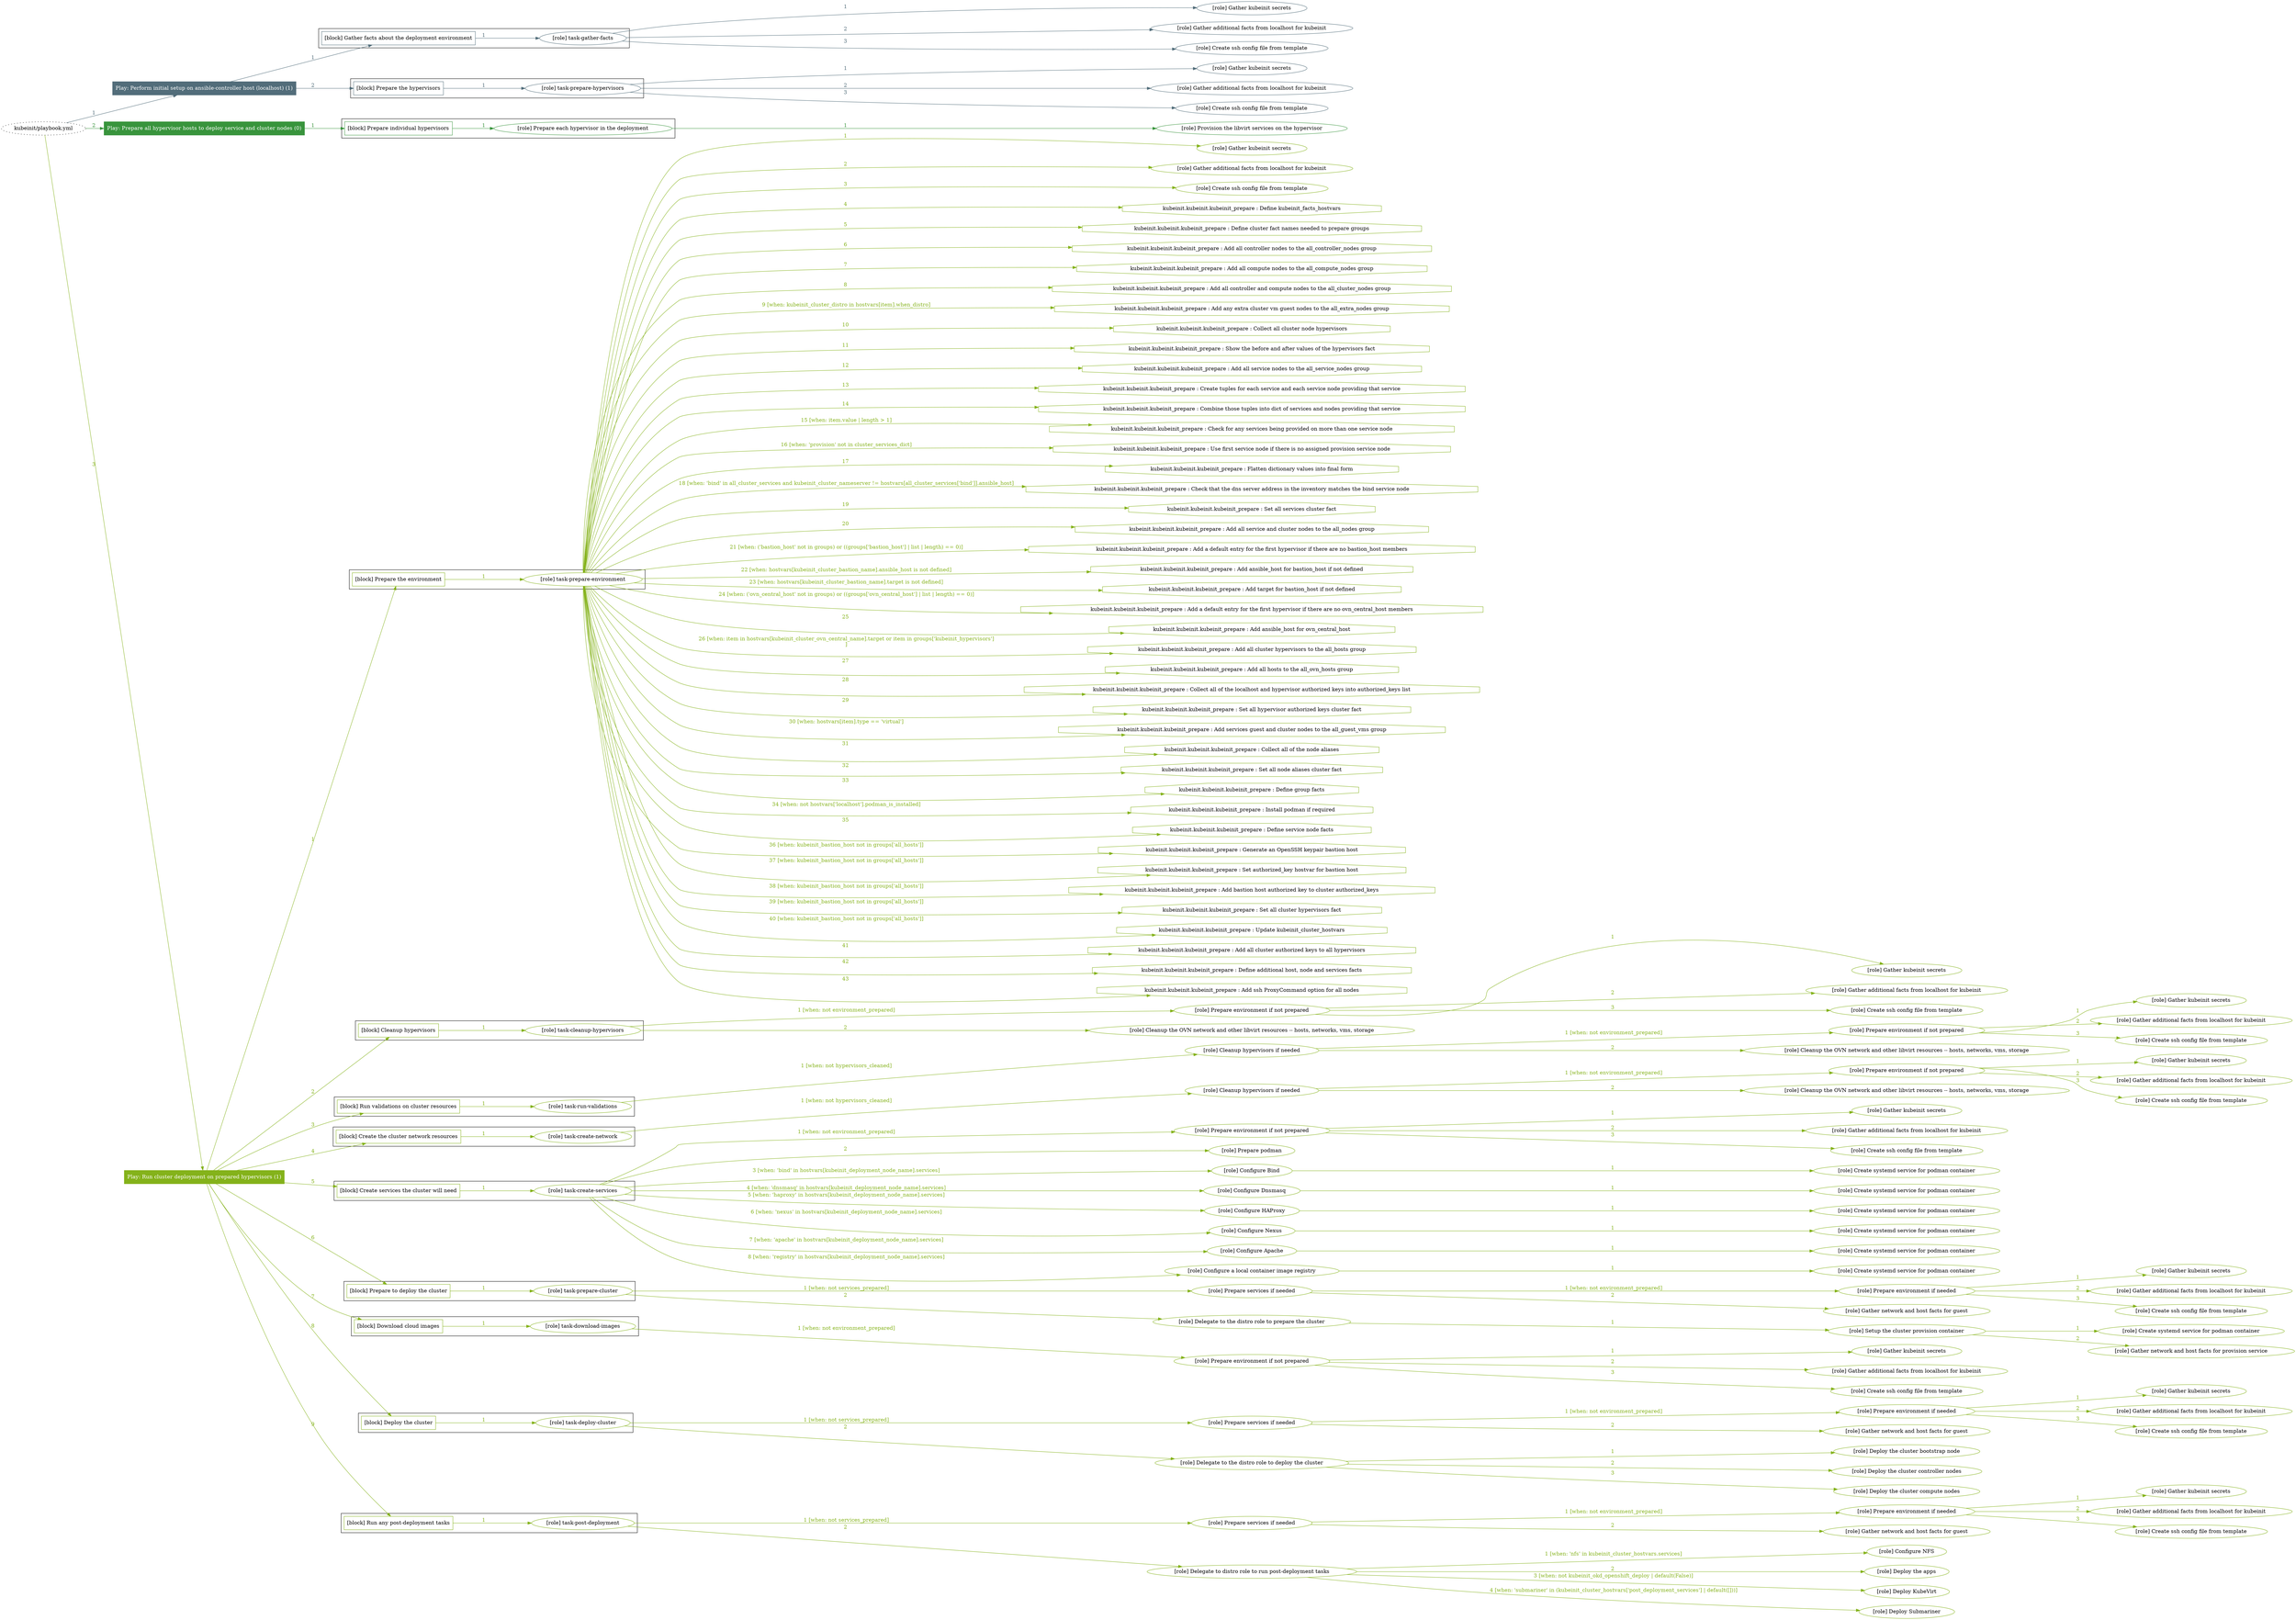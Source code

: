 digraph {
	graph [concentrate=true ordering=in rankdir=LR ratio=fill]
	edge [esep=5 sep=10]
	"kubeinit/playbook.yml" [URL="/home/runner/work/kubeinit/kubeinit/kubeinit/playbook.yml" id=playbook_845ef687 style=dotted]
	play_501a5fa4 [label="Play: Perform initial setup on ansible-controller host (localhost) (1)" URL="/home/runner/work/kubeinit/kubeinit/kubeinit/playbook.yml" color="#526d7a" fontcolor="#ffffff" id=play_501a5fa4 shape=box style=filled tooltip=localhost]
	"kubeinit/playbook.yml" -> play_501a5fa4 [label="1 " color="#526d7a" fontcolor="#526d7a" id=edge_dce5eeb0 labeltooltip="1 " tooltip="1 "]
	subgraph "Gather kubeinit secrets" {
		role_087cef20 [label="[role] Gather kubeinit secrets" URL="/home/runner/.ansible/collections/ansible_collections/kubeinit/kubeinit/roles/kubeinit_prepare/tasks/gather_kubeinit_facts.yml" color="#526d7a" id=role_087cef20 tooltip="Gather kubeinit secrets"]
	}
	subgraph "Gather additional facts from localhost for kubeinit" {
		role_e8dec1c6 [label="[role] Gather additional facts from localhost for kubeinit" URL="/home/runner/.ansible/collections/ansible_collections/kubeinit/kubeinit/roles/kubeinit_prepare/tasks/gather_kubeinit_facts.yml" color="#526d7a" id=role_e8dec1c6 tooltip="Gather additional facts from localhost for kubeinit"]
	}
	subgraph "Create ssh config file from template" {
		role_8325665d [label="[role] Create ssh config file from template" URL="/home/runner/.ansible/collections/ansible_collections/kubeinit/kubeinit/roles/kubeinit_prepare/tasks/gather_kubeinit_facts.yml" color="#526d7a" id=role_8325665d tooltip="Create ssh config file from template"]
	}
	subgraph "task-gather-facts" {
		role_c219a9af [label="[role] task-gather-facts" URL="/home/runner/work/kubeinit/kubeinit/kubeinit/playbook.yml" color="#526d7a" id=role_c219a9af tooltip="task-gather-facts"]
		role_c219a9af -> role_087cef20 [label="1 " color="#526d7a" fontcolor="#526d7a" id=edge_609de3b8 labeltooltip="1 " tooltip="1 "]
		role_c219a9af -> role_e8dec1c6 [label="2 " color="#526d7a" fontcolor="#526d7a" id=edge_34028d8b labeltooltip="2 " tooltip="2 "]
		role_c219a9af -> role_8325665d [label="3 " color="#526d7a" fontcolor="#526d7a" id=edge_9e4b72bd labeltooltip="3 " tooltip="3 "]
	}
	subgraph "Gather kubeinit secrets" {
		role_b76a0a6b [label="[role] Gather kubeinit secrets" URL="/home/runner/.ansible/collections/ansible_collections/kubeinit/kubeinit/roles/kubeinit_prepare/tasks/gather_kubeinit_facts.yml" color="#526d7a" id=role_b76a0a6b tooltip="Gather kubeinit secrets"]
	}
	subgraph "Gather additional facts from localhost for kubeinit" {
		role_5f50f597 [label="[role] Gather additional facts from localhost for kubeinit" URL="/home/runner/.ansible/collections/ansible_collections/kubeinit/kubeinit/roles/kubeinit_prepare/tasks/gather_kubeinit_facts.yml" color="#526d7a" id=role_5f50f597 tooltip="Gather additional facts from localhost for kubeinit"]
	}
	subgraph "Create ssh config file from template" {
		role_c785e4ec [label="[role] Create ssh config file from template" URL="/home/runner/.ansible/collections/ansible_collections/kubeinit/kubeinit/roles/kubeinit_prepare/tasks/gather_kubeinit_facts.yml" color="#526d7a" id=role_c785e4ec tooltip="Create ssh config file from template"]
	}
	subgraph "task-prepare-hypervisors" {
		role_ec4ab04d [label="[role] task-prepare-hypervisors" URL="/home/runner/work/kubeinit/kubeinit/kubeinit/playbook.yml" color="#526d7a" id=role_ec4ab04d tooltip="task-prepare-hypervisors"]
		role_ec4ab04d -> role_b76a0a6b [label="1 " color="#526d7a" fontcolor="#526d7a" id=edge_dd56dae8 labeltooltip="1 " tooltip="1 "]
		role_ec4ab04d -> role_5f50f597 [label="2 " color="#526d7a" fontcolor="#526d7a" id=edge_b53ca215 labeltooltip="2 " tooltip="2 "]
		role_ec4ab04d -> role_c785e4ec [label="3 " color="#526d7a" fontcolor="#526d7a" id=edge_913615b3 labeltooltip="3 " tooltip="3 "]
	}
	subgraph "Play: Perform initial setup on ansible-controller host (localhost) (1)" {
		play_501a5fa4 -> block_39f7f626 [label=1 color="#526d7a" fontcolor="#526d7a" id=edge_03688876 labeltooltip=1 tooltip=1]
		subgraph cluster_block_39f7f626 {
			block_39f7f626 [label="[block] Gather facts about the deployment environment" URL="/home/runner/work/kubeinit/kubeinit/kubeinit/playbook.yml" color="#526d7a" id=block_39f7f626 labeltooltip="Gather facts about the deployment environment" shape=box tooltip="Gather facts about the deployment environment"]
			block_39f7f626 -> role_c219a9af [label="1 " color="#526d7a" fontcolor="#526d7a" id=edge_b0a42e7b labeltooltip="1 " tooltip="1 "]
		}
		play_501a5fa4 -> block_43936653 [label=2 color="#526d7a" fontcolor="#526d7a" id=edge_bcb17f80 labeltooltip=2 tooltip=2]
		subgraph cluster_block_43936653 {
			block_43936653 [label="[block] Prepare the hypervisors" URL="/home/runner/work/kubeinit/kubeinit/kubeinit/playbook.yml" color="#526d7a" id=block_43936653 labeltooltip="Prepare the hypervisors" shape=box tooltip="Prepare the hypervisors"]
			block_43936653 -> role_ec4ab04d [label="1 " color="#526d7a" fontcolor="#526d7a" id=edge_88b2f142 labeltooltip="1 " tooltip="1 "]
		}
	}
	play_2c456b41 [label="Play: Prepare all hypervisor hosts to deploy service and cluster nodes (0)" URL="/home/runner/work/kubeinit/kubeinit/kubeinit/playbook.yml" color="#38943c" fontcolor="#ffffff" id=play_2c456b41 shape=box style=filled tooltip="Play: Prepare all hypervisor hosts to deploy service and cluster nodes (0)"]
	"kubeinit/playbook.yml" -> play_2c456b41 [label="2 " color="#38943c" fontcolor="#38943c" id=edge_99ed6b71 labeltooltip="2 " tooltip="2 "]
	subgraph "Provision the libvirt services on the hypervisor" {
		role_b21fa769 [label="[role] Provision the libvirt services on the hypervisor" URL="/home/runner/.ansible/collections/ansible_collections/kubeinit/kubeinit/roles/kubeinit_prepare/tasks/prepare_hypervisor.yml" color="#38943c" id=role_b21fa769 tooltip="Provision the libvirt services on the hypervisor"]
	}
	subgraph "Prepare each hypervisor in the deployment" {
		role_95962121 [label="[role] Prepare each hypervisor in the deployment" URL="/home/runner/work/kubeinit/kubeinit/kubeinit/playbook.yml" color="#38943c" id=role_95962121 tooltip="Prepare each hypervisor in the deployment"]
		role_95962121 -> role_b21fa769 [label="1 " color="#38943c" fontcolor="#38943c" id=edge_8a80a597 labeltooltip="1 " tooltip="1 "]
	}
	subgraph "Play: Prepare all hypervisor hosts to deploy service and cluster nodes (0)" {
		play_2c456b41 -> block_cdf60a63 [label=1 color="#38943c" fontcolor="#38943c" id=edge_9fbd2af7 labeltooltip=1 tooltip=1]
		subgraph cluster_block_cdf60a63 {
			block_cdf60a63 [label="[block] Prepare individual hypervisors" URL="/home/runner/work/kubeinit/kubeinit/kubeinit/playbook.yml" color="#38943c" id=block_cdf60a63 labeltooltip="Prepare individual hypervisors" shape=box tooltip="Prepare individual hypervisors"]
			block_cdf60a63 -> role_95962121 [label="1 " color="#38943c" fontcolor="#38943c" id=edge_5e6419ca labeltooltip="1 " tooltip="1 "]
		}
	}
	play_a96aed3b [label="Play: Run cluster deployment on prepared hypervisors (1)" URL="/home/runner/work/kubeinit/kubeinit/kubeinit/playbook.yml" color="#84b21a" fontcolor="#ffffff" id=play_a96aed3b shape=box style=filled tooltip=localhost]
	"kubeinit/playbook.yml" -> play_a96aed3b [label="3 " color="#84b21a" fontcolor="#84b21a" id=edge_69eaa1c6 labeltooltip="3 " tooltip="3 "]
	subgraph "Gather kubeinit secrets" {
		role_98799c9c [label="[role] Gather kubeinit secrets" URL="/home/runner/.ansible/collections/ansible_collections/kubeinit/kubeinit/roles/kubeinit_prepare/tasks/gather_kubeinit_facts.yml" color="#84b21a" id=role_98799c9c tooltip="Gather kubeinit secrets"]
	}
	subgraph "Gather additional facts from localhost for kubeinit" {
		role_9843763d [label="[role] Gather additional facts from localhost for kubeinit" URL="/home/runner/.ansible/collections/ansible_collections/kubeinit/kubeinit/roles/kubeinit_prepare/tasks/gather_kubeinit_facts.yml" color="#84b21a" id=role_9843763d tooltip="Gather additional facts from localhost for kubeinit"]
	}
	subgraph "Create ssh config file from template" {
		role_b120c2f9 [label="[role] Create ssh config file from template" URL="/home/runner/.ansible/collections/ansible_collections/kubeinit/kubeinit/roles/kubeinit_prepare/tasks/gather_kubeinit_facts.yml" color="#84b21a" id=role_b120c2f9 tooltip="Create ssh config file from template"]
	}
	subgraph "task-prepare-environment" {
		role_e63a92ee [label="[role] task-prepare-environment" URL="/home/runner/work/kubeinit/kubeinit/kubeinit/playbook.yml" color="#84b21a" id=role_e63a92ee tooltip="task-prepare-environment"]
		role_e63a92ee -> role_98799c9c [label="1 " color="#84b21a" fontcolor="#84b21a" id=edge_20df0fd0 labeltooltip="1 " tooltip="1 "]
		role_e63a92ee -> role_9843763d [label="2 " color="#84b21a" fontcolor="#84b21a" id=edge_a446e6ec labeltooltip="2 " tooltip="2 "]
		role_e63a92ee -> role_b120c2f9 [label="3 " color="#84b21a" fontcolor="#84b21a" id=edge_05c06f35 labeltooltip="3 " tooltip="3 "]
		task_0d96cc86 [label="kubeinit.kubeinit.kubeinit_prepare : Define kubeinit_facts_hostvars" URL="/home/runner/.ansible/collections/ansible_collections/kubeinit/kubeinit/roles/kubeinit_prepare/tasks/main.yml" color="#84b21a" id=task_0d96cc86 shape=octagon tooltip="kubeinit.kubeinit.kubeinit_prepare : Define kubeinit_facts_hostvars"]
		role_e63a92ee -> task_0d96cc86 [label="4 " color="#84b21a" fontcolor="#84b21a" id=edge_851c541c labeltooltip="4 " tooltip="4 "]
		task_3a047862 [label="kubeinit.kubeinit.kubeinit_prepare : Define cluster fact names needed to prepare groups" URL="/home/runner/.ansible/collections/ansible_collections/kubeinit/kubeinit/roles/kubeinit_prepare/tasks/main.yml" color="#84b21a" id=task_3a047862 shape=octagon tooltip="kubeinit.kubeinit.kubeinit_prepare : Define cluster fact names needed to prepare groups"]
		role_e63a92ee -> task_3a047862 [label="5 " color="#84b21a" fontcolor="#84b21a" id=edge_2f979b62 labeltooltip="5 " tooltip="5 "]
		task_5a03dac3 [label="kubeinit.kubeinit.kubeinit_prepare : Add all controller nodes to the all_controller_nodes group" URL="/home/runner/.ansible/collections/ansible_collections/kubeinit/kubeinit/roles/kubeinit_prepare/tasks/prepare_groups.yml" color="#84b21a" id=task_5a03dac3 shape=octagon tooltip="kubeinit.kubeinit.kubeinit_prepare : Add all controller nodes to the all_controller_nodes group"]
		role_e63a92ee -> task_5a03dac3 [label="6 " color="#84b21a" fontcolor="#84b21a" id=edge_cc80223d labeltooltip="6 " tooltip="6 "]
		task_827ea27a [label="kubeinit.kubeinit.kubeinit_prepare : Add all compute nodes to the all_compute_nodes group" URL="/home/runner/.ansible/collections/ansible_collections/kubeinit/kubeinit/roles/kubeinit_prepare/tasks/prepare_groups.yml" color="#84b21a" id=task_827ea27a shape=octagon tooltip="kubeinit.kubeinit.kubeinit_prepare : Add all compute nodes to the all_compute_nodes group"]
		role_e63a92ee -> task_827ea27a [label="7 " color="#84b21a" fontcolor="#84b21a" id=edge_02792dcb labeltooltip="7 " tooltip="7 "]
		task_baad2f8d [label="kubeinit.kubeinit.kubeinit_prepare : Add all controller and compute nodes to the all_cluster_nodes group" URL="/home/runner/.ansible/collections/ansible_collections/kubeinit/kubeinit/roles/kubeinit_prepare/tasks/prepare_groups.yml" color="#84b21a" id=task_baad2f8d shape=octagon tooltip="kubeinit.kubeinit.kubeinit_prepare : Add all controller and compute nodes to the all_cluster_nodes group"]
		role_e63a92ee -> task_baad2f8d [label="8 " color="#84b21a" fontcolor="#84b21a" id=edge_86026e8e labeltooltip="8 " tooltip="8 "]
		task_b877e525 [label="kubeinit.kubeinit.kubeinit_prepare : Add any extra cluster vm guest nodes to the all_extra_nodes group" URL="/home/runner/.ansible/collections/ansible_collections/kubeinit/kubeinit/roles/kubeinit_prepare/tasks/prepare_groups.yml" color="#84b21a" id=task_b877e525 shape=octagon tooltip="kubeinit.kubeinit.kubeinit_prepare : Add any extra cluster vm guest nodes to the all_extra_nodes group"]
		role_e63a92ee -> task_b877e525 [label="9 [when: kubeinit_cluster_distro in hostvars[item].when_distro]" color="#84b21a" fontcolor="#84b21a" id=edge_26236ce4 labeltooltip="9 [when: kubeinit_cluster_distro in hostvars[item].when_distro]" tooltip="9 [when: kubeinit_cluster_distro in hostvars[item].when_distro]"]
		task_9e89b6de [label="kubeinit.kubeinit.kubeinit_prepare : Collect all cluster node hypervisors" URL="/home/runner/.ansible/collections/ansible_collections/kubeinit/kubeinit/roles/kubeinit_prepare/tasks/prepare_groups.yml" color="#84b21a" id=task_9e89b6de shape=octagon tooltip="kubeinit.kubeinit.kubeinit_prepare : Collect all cluster node hypervisors"]
		role_e63a92ee -> task_9e89b6de [label="10 " color="#84b21a" fontcolor="#84b21a" id=edge_70f1ff77 labeltooltip="10 " tooltip="10 "]
		task_2c787526 [label="kubeinit.kubeinit.kubeinit_prepare : Show the before and after values of the hypervisors fact" URL="/home/runner/.ansible/collections/ansible_collections/kubeinit/kubeinit/roles/kubeinit_prepare/tasks/prepare_groups.yml" color="#84b21a" id=task_2c787526 shape=octagon tooltip="kubeinit.kubeinit.kubeinit_prepare : Show the before and after values of the hypervisors fact"]
		role_e63a92ee -> task_2c787526 [label="11 " color="#84b21a" fontcolor="#84b21a" id=edge_c34fd53d labeltooltip="11 " tooltip="11 "]
		task_f3a40f55 [label="kubeinit.kubeinit.kubeinit_prepare : Add all service nodes to the all_service_nodes group" URL="/home/runner/.ansible/collections/ansible_collections/kubeinit/kubeinit/roles/kubeinit_prepare/tasks/prepare_groups.yml" color="#84b21a" id=task_f3a40f55 shape=octagon tooltip="kubeinit.kubeinit.kubeinit_prepare : Add all service nodes to the all_service_nodes group"]
		role_e63a92ee -> task_f3a40f55 [label="12 " color="#84b21a" fontcolor="#84b21a" id=edge_2ab1f71e labeltooltip="12 " tooltip="12 "]
		task_0c0c8217 [label="kubeinit.kubeinit.kubeinit_prepare : Create tuples for each service and each service node providing that service" URL="/home/runner/.ansible/collections/ansible_collections/kubeinit/kubeinit/roles/kubeinit_prepare/tasks/prepare_groups.yml" color="#84b21a" id=task_0c0c8217 shape=octagon tooltip="kubeinit.kubeinit.kubeinit_prepare : Create tuples for each service and each service node providing that service"]
		role_e63a92ee -> task_0c0c8217 [label="13 " color="#84b21a" fontcolor="#84b21a" id=edge_89d366e7 labeltooltip="13 " tooltip="13 "]
		task_a40d167c [label="kubeinit.kubeinit.kubeinit_prepare : Combine those tuples into dict of services and nodes providing that service" URL="/home/runner/.ansible/collections/ansible_collections/kubeinit/kubeinit/roles/kubeinit_prepare/tasks/prepare_groups.yml" color="#84b21a" id=task_a40d167c shape=octagon tooltip="kubeinit.kubeinit.kubeinit_prepare : Combine those tuples into dict of services and nodes providing that service"]
		role_e63a92ee -> task_a40d167c [label="14 " color="#84b21a" fontcolor="#84b21a" id=edge_d1522d40 labeltooltip="14 " tooltip="14 "]
		task_084cf3cd [label="kubeinit.kubeinit.kubeinit_prepare : Check for any services being provided on more than one service node" URL="/home/runner/.ansible/collections/ansible_collections/kubeinit/kubeinit/roles/kubeinit_prepare/tasks/prepare_groups.yml" color="#84b21a" id=task_084cf3cd shape=octagon tooltip="kubeinit.kubeinit.kubeinit_prepare : Check for any services being provided on more than one service node"]
		role_e63a92ee -> task_084cf3cd [label="15 [when: item.value | length > 1]" color="#84b21a" fontcolor="#84b21a" id=edge_0bca4a6f labeltooltip="15 [when: item.value | length > 1]" tooltip="15 [when: item.value | length > 1]"]
		task_49583940 [label="kubeinit.kubeinit.kubeinit_prepare : Use first service node if there is no assigned provision service node" URL="/home/runner/.ansible/collections/ansible_collections/kubeinit/kubeinit/roles/kubeinit_prepare/tasks/prepare_groups.yml" color="#84b21a" id=task_49583940 shape=octagon tooltip="kubeinit.kubeinit.kubeinit_prepare : Use first service node if there is no assigned provision service node"]
		role_e63a92ee -> task_49583940 [label="16 [when: 'provision' not in cluster_services_dict]" color="#84b21a" fontcolor="#84b21a" id=edge_213705bd labeltooltip="16 [when: 'provision' not in cluster_services_dict]" tooltip="16 [when: 'provision' not in cluster_services_dict]"]
		task_066d2db3 [label="kubeinit.kubeinit.kubeinit_prepare : Flatten dictionary values into final form" URL="/home/runner/.ansible/collections/ansible_collections/kubeinit/kubeinit/roles/kubeinit_prepare/tasks/prepare_groups.yml" color="#84b21a" id=task_066d2db3 shape=octagon tooltip="kubeinit.kubeinit.kubeinit_prepare : Flatten dictionary values into final form"]
		role_e63a92ee -> task_066d2db3 [label="17 " color="#84b21a" fontcolor="#84b21a" id=edge_b0710bd1 labeltooltip="17 " tooltip="17 "]
		task_6a10efab [label="kubeinit.kubeinit.kubeinit_prepare : Check that the dns server address in the inventory matches the bind service node" URL="/home/runner/.ansible/collections/ansible_collections/kubeinit/kubeinit/roles/kubeinit_prepare/tasks/prepare_groups.yml" color="#84b21a" id=task_6a10efab shape=octagon tooltip="kubeinit.kubeinit.kubeinit_prepare : Check that the dns server address in the inventory matches the bind service node"]
		role_e63a92ee -> task_6a10efab [label="18 [when: 'bind' in all_cluster_services and kubeinit_cluster_nameserver != hostvars[all_cluster_services['bind']].ansible_host]" color="#84b21a" fontcolor="#84b21a" id=edge_cb5f0cb8 labeltooltip="18 [when: 'bind' in all_cluster_services and kubeinit_cluster_nameserver != hostvars[all_cluster_services['bind']].ansible_host]" tooltip="18 [when: 'bind' in all_cluster_services and kubeinit_cluster_nameserver != hostvars[all_cluster_services['bind']].ansible_host]"]
		task_0240405d [label="kubeinit.kubeinit.kubeinit_prepare : Set all services cluster fact" URL="/home/runner/.ansible/collections/ansible_collections/kubeinit/kubeinit/roles/kubeinit_prepare/tasks/prepare_groups.yml" color="#84b21a" id=task_0240405d shape=octagon tooltip="kubeinit.kubeinit.kubeinit_prepare : Set all services cluster fact"]
		role_e63a92ee -> task_0240405d [label="19 " color="#84b21a" fontcolor="#84b21a" id=edge_df2938ff labeltooltip="19 " tooltip="19 "]
		task_674d6257 [label="kubeinit.kubeinit.kubeinit_prepare : Add all service and cluster nodes to the all_nodes group" URL="/home/runner/.ansible/collections/ansible_collections/kubeinit/kubeinit/roles/kubeinit_prepare/tasks/prepare_groups.yml" color="#84b21a" id=task_674d6257 shape=octagon tooltip="kubeinit.kubeinit.kubeinit_prepare : Add all service and cluster nodes to the all_nodes group"]
		role_e63a92ee -> task_674d6257 [label="20 " color="#84b21a" fontcolor="#84b21a" id=edge_49e02fe1 labeltooltip="20 " tooltip="20 "]
		task_68d7cc7f [label="kubeinit.kubeinit.kubeinit_prepare : Add a default entry for the first hypervisor if there are no bastion_host members" URL="/home/runner/.ansible/collections/ansible_collections/kubeinit/kubeinit/roles/kubeinit_prepare/tasks/prepare_groups.yml" color="#84b21a" id=task_68d7cc7f shape=octagon tooltip="kubeinit.kubeinit.kubeinit_prepare : Add a default entry for the first hypervisor if there are no bastion_host members"]
		role_e63a92ee -> task_68d7cc7f [label="21 [when: ('bastion_host' not in groups) or ((groups['bastion_host'] | list | length) == 0)]" color="#84b21a" fontcolor="#84b21a" id=edge_b06abe3d labeltooltip="21 [when: ('bastion_host' not in groups) or ((groups['bastion_host'] | list | length) == 0)]" tooltip="21 [when: ('bastion_host' not in groups) or ((groups['bastion_host'] | list | length) == 0)]"]
		task_616909d2 [label="kubeinit.kubeinit.kubeinit_prepare : Add ansible_host for bastion_host if not defined" URL="/home/runner/.ansible/collections/ansible_collections/kubeinit/kubeinit/roles/kubeinit_prepare/tasks/prepare_groups.yml" color="#84b21a" id=task_616909d2 shape=octagon tooltip="kubeinit.kubeinit.kubeinit_prepare : Add ansible_host for bastion_host if not defined"]
		role_e63a92ee -> task_616909d2 [label="22 [when: hostvars[kubeinit_cluster_bastion_name].ansible_host is not defined]" color="#84b21a" fontcolor="#84b21a" id=edge_7c3b1076 labeltooltip="22 [when: hostvars[kubeinit_cluster_bastion_name].ansible_host is not defined]" tooltip="22 [when: hostvars[kubeinit_cluster_bastion_name].ansible_host is not defined]"]
		task_adb9d985 [label="kubeinit.kubeinit.kubeinit_prepare : Add target for bastion_host if not defined" URL="/home/runner/.ansible/collections/ansible_collections/kubeinit/kubeinit/roles/kubeinit_prepare/tasks/prepare_groups.yml" color="#84b21a" id=task_adb9d985 shape=octagon tooltip="kubeinit.kubeinit.kubeinit_prepare : Add target for bastion_host if not defined"]
		role_e63a92ee -> task_adb9d985 [label="23 [when: hostvars[kubeinit_cluster_bastion_name].target is not defined]" color="#84b21a" fontcolor="#84b21a" id=edge_33887c5e labeltooltip="23 [when: hostvars[kubeinit_cluster_bastion_name].target is not defined]" tooltip="23 [when: hostvars[kubeinit_cluster_bastion_name].target is not defined]"]
		task_7a540bb3 [label="kubeinit.kubeinit.kubeinit_prepare : Add a default entry for the first hypervisor if there are no ovn_central_host members" URL="/home/runner/.ansible/collections/ansible_collections/kubeinit/kubeinit/roles/kubeinit_prepare/tasks/prepare_groups.yml" color="#84b21a" id=task_7a540bb3 shape=octagon tooltip="kubeinit.kubeinit.kubeinit_prepare : Add a default entry for the first hypervisor if there are no ovn_central_host members"]
		role_e63a92ee -> task_7a540bb3 [label="24 [when: ('ovn_central_host' not in groups) or ((groups['ovn_central_host'] | list | length) == 0)]" color="#84b21a" fontcolor="#84b21a" id=edge_6595c76c labeltooltip="24 [when: ('ovn_central_host' not in groups) or ((groups['ovn_central_host'] | list | length) == 0)]" tooltip="24 [when: ('ovn_central_host' not in groups) or ((groups['ovn_central_host'] | list | length) == 0)]"]
		task_83eedbe6 [label="kubeinit.kubeinit.kubeinit_prepare : Add ansible_host for ovn_central_host" URL="/home/runner/.ansible/collections/ansible_collections/kubeinit/kubeinit/roles/kubeinit_prepare/tasks/prepare_groups.yml" color="#84b21a" id=task_83eedbe6 shape=octagon tooltip="kubeinit.kubeinit.kubeinit_prepare : Add ansible_host for ovn_central_host"]
		role_e63a92ee -> task_83eedbe6 [label="25 " color="#84b21a" fontcolor="#84b21a" id=edge_5de66d30 labeltooltip="25 " tooltip="25 "]
		task_0ab48e25 [label="kubeinit.kubeinit.kubeinit_prepare : Add all cluster hypervisors to the all_hosts group" URL="/home/runner/.ansible/collections/ansible_collections/kubeinit/kubeinit/roles/kubeinit_prepare/tasks/prepare_groups.yml" color="#84b21a" id=task_0ab48e25 shape=octagon tooltip="kubeinit.kubeinit.kubeinit_prepare : Add all cluster hypervisors to the all_hosts group"]
		role_e63a92ee -> task_0ab48e25 [label="26 [when: item in hostvars[kubeinit_cluster_ovn_central_name].target or item in groups['kubeinit_hypervisors']
]" color="#84b21a" fontcolor="#84b21a" id=edge_61a3e79f labeltooltip="26 [when: item in hostvars[kubeinit_cluster_ovn_central_name].target or item in groups['kubeinit_hypervisors']
]" tooltip="26 [when: item in hostvars[kubeinit_cluster_ovn_central_name].target or item in groups['kubeinit_hypervisors']
]"]
		task_1d9731c4 [label="kubeinit.kubeinit.kubeinit_prepare : Add all hosts to the all_ovn_hosts group" URL="/home/runner/.ansible/collections/ansible_collections/kubeinit/kubeinit/roles/kubeinit_prepare/tasks/prepare_groups.yml" color="#84b21a" id=task_1d9731c4 shape=octagon tooltip="kubeinit.kubeinit.kubeinit_prepare : Add all hosts to the all_ovn_hosts group"]
		role_e63a92ee -> task_1d9731c4 [label="27 " color="#84b21a" fontcolor="#84b21a" id=edge_3d48dc6a labeltooltip="27 " tooltip="27 "]
		task_cfb346d5 [label="kubeinit.kubeinit.kubeinit_prepare : Collect all of the localhost and hypervisor authorized keys into authorized_keys list" URL="/home/runner/.ansible/collections/ansible_collections/kubeinit/kubeinit/roles/kubeinit_prepare/tasks/prepare_groups.yml" color="#84b21a" id=task_cfb346d5 shape=octagon tooltip="kubeinit.kubeinit.kubeinit_prepare : Collect all of the localhost and hypervisor authorized keys into authorized_keys list"]
		role_e63a92ee -> task_cfb346d5 [label="28 " color="#84b21a" fontcolor="#84b21a" id=edge_fd730581 labeltooltip="28 " tooltip="28 "]
		task_29c1384e [label="kubeinit.kubeinit.kubeinit_prepare : Set all hypervisor authorized keys cluster fact" URL="/home/runner/.ansible/collections/ansible_collections/kubeinit/kubeinit/roles/kubeinit_prepare/tasks/prepare_groups.yml" color="#84b21a" id=task_29c1384e shape=octagon tooltip="kubeinit.kubeinit.kubeinit_prepare : Set all hypervisor authorized keys cluster fact"]
		role_e63a92ee -> task_29c1384e [label="29 " color="#84b21a" fontcolor="#84b21a" id=edge_53e0b8a4 labeltooltip="29 " tooltip="29 "]
		task_cb249b17 [label="kubeinit.kubeinit.kubeinit_prepare : Add services guest and cluster nodes to the all_guest_vms group" URL="/home/runner/.ansible/collections/ansible_collections/kubeinit/kubeinit/roles/kubeinit_prepare/tasks/prepare_groups.yml" color="#84b21a" id=task_cb249b17 shape=octagon tooltip="kubeinit.kubeinit.kubeinit_prepare : Add services guest and cluster nodes to the all_guest_vms group"]
		role_e63a92ee -> task_cb249b17 [label="30 [when: hostvars[item].type == 'virtual']" color="#84b21a" fontcolor="#84b21a" id=edge_028e1d85 labeltooltip="30 [when: hostvars[item].type == 'virtual']" tooltip="30 [when: hostvars[item].type == 'virtual']"]
		task_29a0828d [label="kubeinit.kubeinit.kubeinit_prepare : Collect all of the node aliases" URL="/home/runner/.ansible/collections/ansible_collections/kubeinit/kubeinit/roles/kubeinit_prepare/tasks/prepare_groups.yml" color="#84b21a" id=task_29a0828d shape=octagon tooltip="kubeinit.kubeinit.kubeinit_prepare : Collect all of the node aliases"]
		role_e63a92ee -> task_29a0828d [label="31 " color="#84b21a" fontcolor="#84b21a" id=edge_3ee1039a labeltooltip="31 " tooltip="31 "]
		task_8056aef4 [label="kubeinit.kubeinit.kubeinit_prepare : Set all node aliases cluster fact" URL="/home/runner/.ansible/collections/ansible_collections/kubeinit/kubeinit/roles/kubeinit_prepare/tasks/prepare_groups.yml" color="#84b21a" id=task_8056aef4 shape=octagon tooltip="kubeinit.kubeinit.kubeinit_prepare : Set all node aliases cluster fact"]
		role_e63a92ee -> task_8056aef4 [label="32 " color="#84b21a" fontcolor="#84b21a" id=edge_81dffee9 labeltooltip="32 " tooltip="32 "]
		task_7f540f19 [label="kubeinit.kubeinit.kubeinit_prepare : Define group facts" URL="/home/runner/.ansible/collections/ansible_collections/kubeinit/kubeinit/roles/kubeinit_prepare/tasks/main.yml" color="#84b21a" id=task_7f540f19 shape=octagon tooltip="kubeinit.kubeinit.kubeinit_prepare : Define group facts"]
		role_e63a92ee -> task_7f540f19 [label="33 " color="#84b21a" fontcolor="#84b21a" id=edge_039ac55d labeltooltip="33 " tooltip="33 "]
		task_63501e85 [label="kubeinit.kubeinit.kubeinit_prepare : Install podman if required" URL="/home/runner/.ansible/collections/ansible_collections/kubeinit/kubeinit/roles/kubeinit_prepare/tasks/main.yml" color="#84b21a" id=task_63501e85 shape=octagon tooltip="kubeinit.kubeinit.kubeinit_prepare : Install podman if required"]
		role_e63a92ee -> task_63501e85 [label="34 [when: not hostvars['localhost'].podman_is_installed]" color="#84b21a" fontcolor="#84b21a" id=edge_936080f9 labeltooltip="34 [when: not hostvars['localhost'].podman_is_installed]" tooltip="34 [when: not hostvars['localhost'].podman_is_installed]"]
		task_5f08d814 [label="kubeinit.kubeinit.kubeinit_prepare : Define service node facts" URL="/home/runner/.ansible/collections/ansible_collections/kubeinit/kubeinit/roles/kubeinit_prepare/tasks/main.yml" color="#84b21a" id=task_5f08d814 shape=octagon tooltip="kubeinit.kubeinit.kubeinit_prepare : Define service node facts"]
		role_e63a92ee -> task_5f08d814 [label="35 " color="#84b21a" fontcolor="#84b21a" id=edge_3ca2d04e labeltooltip="35 " tooltip="35 "]
		task_bcab1831 [label="kubeinit.kubeinit.kubeinit_prepare : Generate an OpenSSH keypair bastion host" URL="/home/runner/.ansible/collections/ansible_collections/kubeinit/kubeinit/roles/kubeinit_prepare/tasks/main.yml" color="#84b21a" id=task_bcab1831 shape=octagon tooltip="kubeinit.kubeinit.kubeinit_prepare : Generate an OpenSSH keypair bastion host"]
		role_e63a92ee -> task_bcab1831 [label="36 [when: kubeinit_bastion_host not in groups['all_hosts']]" color="#84b21a" fontcolor="#84b21a" id=edge_a8122216 labeltooltip="36 [when: kubeinit_bastion_host not in groups['all_hosts']]" tooltip="36 [when: kubeinit_bastion_host not in groups['all_hosts']]"]
		task_65c33a11 [label="kubeinit.kubeinit.kubeinit_prepare : Set authorized_key hostvar for bastion host" URL="/home/runner/.ansible/collections/ansible_collections/kubeinit/kubeinit/roles/kubeinit_prepare/tasks/main.yml" color="#84b21a" id=task_65c33a11 shape=octagon tooltip="kubeinit.kubeinit.kubeinit_prepare : Set authorized_key hostvar for bastion host"]
		role_e63a92ee -> task_65c33a11 [label="37 [when: kubeinit_bastion_host not in groups['all_hosts']]" color="#84b21a" fontcolor="#84b21a" id=edge_35b0b899 labeltooltip="37 [when: kubeinit_bastion_host not in groups['all_hosts']]" tooltip="37 [when: kubeinit_bastion_host not in groups['all_hosts']]"]
		task_ca1173d8 [label="kubeinit.kubeinit.kubeinit_prepare : Add bastion host authorized key to cluster authorized_keys" URL="/home/runner/.ansible/collections/ansible_collections/kubeinit/kubeinit/roles/kubeinit_prepare/tasks/main.yml" color="#84b21a" id=task_ca1173d8 shape=octagon tooltip="kubeinit.kubeinit.kubeinit_prepare : Add bastion host authorized key to cluster authorized_keys"]
		role_e63a92ee -> task_ca1173d8 [label="38 [when: kubeinit_bastion_host not in groups['all_hosts']]" color="#84b21a" fontcolor="#84b21a" id=edge_91e39d43 labeltooltip="38 [when: kubeinit_bastion_host not in groups['all_hosts']]" tooltip="38 [when: kubeinit_bastion_host not in groups['all_hosts']]"]
		task_34619c97 [label="kubeinit.kubeinit.kubeinit_prepare : Set all cluster hypervisors fact" URL="/home/runner/.ansible/collections/ansible_collections/kubeinit/kubeinit/roles/kubeinit_prepare/tasks/main.yml" color="#84b21a" id=task_34619c97 shape=octagon tooltip="kubeinit.kubeinit.kubeinit_prepare : Set all cluster hypervisors fact"]
		role_e63a92ee -> task_34619c97 [label="39 [when: kubeinit_bastion_host not in groups['all_hosts']]" color="#84b21a" fontcolor="#84b21a" id=edge_426b3d5b labeltooltip="39 [when: kubeinit_bastion_host not in groups['all_hosts']]" tooltip="39 [when: kubeinit_bastion_host not in groups['all_hosts']]"]
		task_a5a5a605 [label="kubeinit.kubeinit.kubeinit_prepare : Update kubeinit_cluster_hostvars" URL="/home/runner/.ansible/collections/ansible_collections/kubeinit/kubeinit/roles/kubeinit_prepare/tasks/main.yml" color="#84b21a" id=task_a5a5a605 shape=octagon tooltip="kubeinit.kubeinit.kubeinit_prepare : Update kubeinit_cluster_hostvars"]
		role_e63a92ee -> task_a5a5a605 [label="40 [when: kubeinit_bastion_host not in groups['all_hosts']]" color="#84b21a" fontcolor="#84b21a" id=edge_35d3b0dd labeltooltip="40 [when: kubeinit_bastion_host not in groups['all_hosts']]" tooltip="40 [when: kubeinit_bastion_host not in groups['all_hosts']]"]
		task_2ffa42e5 [label="kubeinit.kubeinit.kubeinit_prepare : Add all cluster authorized keys to all hypervisors" URL="/home/runner/.ansible/collections/ansible_collections/kubeinit/kubeinit/roles/kubeinit_prepare/tasks/main.yml" color="#84b21a" id=task_2ffa42e5 shape=octagon tooltip="kubeinit.kubeinit.kubeinit_prepare : Add all cluster authorized keys to all hypervisors"]
		role_e63a92ee -> task_2ffa42e5 [label="41 " color="#84b21a" fontcolor="#84b21a" id=edge_010d2b64 labeltooltip="41 " tooltip="41 "]
		task_16264050 [label="kubeinit.kubeinit.kubeinit_prepare : Define additional host, node and services facts" URL="/home/runner/.ansible/collections/ansible_collections/kubeinit/kubeinit/roles/kubeinit_prepare/tasks/main.yml" color="#84b21a" id=task_16264050 shape=octagon tooltip="kubeinit.kubeinit.kubeinit_prepare : Define additional host, node and services facts"]
		role_e63a92ee -> task_16264050 [label="42 " color="#84b21a" fontcolor="#84b21a" id=edge_22ba7476 labeltooltip="42 " tooltip="42 "]
		task_40f9753e [label="kubeinit.kubeinit.kubeinit_prepare : Add ssh ProxyCommand option for all nodes" URL="/home/runner/.ansible/collections/ansible_collections/kubeinit/kubeinit/roles/kubeinit_prepare/tasks/main.yml" color="#84b21a" id=task_40f9753e shape=octagon tooltip="kubeinit.kubeinit.kubeinit_prepare : Add ssh ProxyCommand option for all nodes"]
		role_e63a92ee -> task_40f9753e [label="43 " color="#84b21a" fontcolor="#84b21a" id=edge_114da99a labeltooltip="43 " tooltip="43 "]
	}
	subgraph "Gather kubeinit secrets" {
		role_21edfa3d [label="[role] Gather kubeinit secrets" URL="/home/runner/.ansible/collections/ansible_collections/kubeinit/kubeinit/roles/kubeinit_prepare/tasks/gather_kubeinit_facts.yml" color="#84b21a" id=role_21edfa3d tooltip="Gather kubeinit secrets"]
	}
	subgraph "Gather additional facts from localhost for kubeinit" {
		role_cb5b6be0 [label="[role] Gather additional facts from localhost for kubeinit" URL="/home/runner/.ansible/collections/ansible_collections/kubeinit/kubeinit/roles/kubeinit_prepare/tasks/gather_kubeinit_facts.yml" color="#84b21a" id=role_cb5b6be0 tooltip="Gather additional facts from localhost for kubeinit"]
	}
	subgraph "Create ssh config file from template" {
		role_60de4e76 [label="[role] Create ssh config file from template" URL="/home/runner/.ansible/collections/ansible_collections/kubeinit/kubeinit/roles/kubeinit_prepare/tasks/gather_kubeinit_facts.yml" color="#84b21a" id=role_60de4e76 tooltip="Create ssh config file from template"]
	}
	subgraph "Prepare environment if not prepared" {
		role_df078b40 [label="[role] Prepare environment if not prepared" URL="/home/runner/.ansible/collections/ansible_collections/kubeinit/kubeinit/roles/kubeinit_prepare/tasks/cleanup_hypervisors.yml" color="#84b21a" id=role_df078b40 tooltip="Prepare environment if not prepared"]
		role_df078b40 -> role_21edfa3d [label="1 " color="#84b21a" fontcolor="#84b21a" id=edge_6d59801c labeltooltip="1 " tooltip="1 "]
		role_df078b40 -> role_cb5b6be0 [label="2 " color="#84b21a" fontcolor="#84b21a" id=edge_0430aee6 labeltooltip="2 " tooltip="2 "]
		role_df078b40 -> role_60de4e76 [label="3 " color="#84b21a" fontcolor="#84b21a" id=edge_0ee44aa4 labeltooltip="3 " tooltip="3 "]
	}
	subgraph "Cleanup the OVN network and other libvirt resources -- hosts, networks, vms, storage" {
		role_1928c2aa [label="[role] Cleanup the OVN network and other libvirt resources -- hosts, networks, vms, storage" URL="/home/runner/.ansible/collections/ansible_collections/kubeinit/kubeinit/roles/kubeinit_prepare/tasks/cleanup_hypervisors.yml" color="#84b21a" id=role_1928c2aa tooltip="Cleanup the OVN network and other libvirt resources -- hosts, networks, vms, storage"]
	}
	subgraph "task-cleanup-hypervisors" {
		role_82c0ca56 [label="[role] task-cleanup-hypervisors" URL="/home/runner/work/kubeinit/kubeinit/kubeinit/playbook.yml" color="#84b21a" id=role_82c0ca56 tooltip="task-cleanup-hypervisors"]
		role_82c0ca56 -> role_df078b40 [label="1 [when: not environment_prepared]" color="#84b21a" fontcolor="#84b21a" id=edge_3edfd79e labeltooltip="1 [when: not environment_prepared]" tooltip="1 [when: not environment_prepared]"]
		role_82c0ca56 -> role_1928c2aa [label="2 " color="#84b21a" fontcolor="#84b21a" id=edge_50d8dc17 labeltooltip="2 " tooltip="2 "]
	}
	subgraph "Gather kubeinit secrets" {
		role_75102295 [label="[role] Gather kubeinit secrets" URL="/home/runner/.ansible/collections/ansible_collections/kubeinit/kubeinit/roles/kubeinit_prepare/tasks/gather_kubeinit_facts.yml" color="#84b21a" id=role_75102295 tooltip="Gather kubeinit secrets"]
	}
	subgraph "Gather additional facts from localhost for kubeinit" {
		role_6d067414 [label="[role] Gather additional facts from localhost for kubeinit" URL="/home/runner/.ansible/collections/ansible_collections/kubeinit/kubeinit/roles/kubeinit_prepare/tasks/gather_kubeinit_facts.yml" color="#84b21a" id=role_6d067414 tooltip="Gather additional facts from localhost for kubeinit"]
	}
	subgraph "Create ssh config file from template" {
		role_1ec67748 [label="[role] Create ssh config file from template" URL="/home/runner/.ansible/collections/ansible_collections/kubeinit/kubeinit/roles/kubeinit_prepare/tasks/gather_kubeinit_facts.yml" color="#84b21a" id=role_1ec67748 tooltip="Create ssh config file from template"]
	}
	subgraph "Prepare environment if not prepared" {
		role_06919b38 [label="[role] Prepare environment if not prepared" URL="/home/runner/.ansible/collections/ansible_collections/kubeinit/kubeinit/roles/kubeinit_prepare/tasks/cleanup_hypervisors.yml" color="#84b21a" id=role_06919b38 tooltip="Prepare environment if not prepared"]
		role_06919b38 -> role_75102295 [label="1 " color="#84b21a" fontcolor="#84b21a" id=edge_b6e0a852 labeltooltip="1 " tooltip="1 "]
		role_06919b38 -> role_6d067414 [label="2 " color="#84b21a" fontcolor="#84b21a" id=edge_8dbb6a66 labeltooltip="2 " tooltip="2 "]
		role_06919b38 -> role_1ec67748 [label="3 " color="#84b21a" fontcolor="#84b21a" id=edge_c04456ab labeltooltip="3 " tooltip="3 "]
	}
	subgraph "Cleanup the OVN network and other libvirt resources -- hosts, networks, vms, storage" {
		role_0067a78c [label="[role] Cleanup the OVN network and other libvirt resources -- hosts, networks, vms, storage" URL="/home/runner/.ansible/collections/ansible_collections/kubeinit/kubeinit/roles/kubeinit_prepare/tasks/cleanup_hypervisors.yml" color="#84b21a" id=role_0067a78c tooltip="Cleanup the OVN network and other libvirt resources -- hosts, networks, vms, storage"]
	}
	subgraph "Cleanup hypervisors if needed" {
		role_d9ed1dd1 [label="[role] Cleanup hypervisors if needed" URL="/home/runner/.ansible/collections/ansible_collections/kubeinit/kubeinit/roles/kubeinit_validations/tasks/main.yml" color="#84b21a" id=role_d9ed1dd1 tooltip="Cleanup hypervisors if needed"]
		role_d9ed1dd1 -> role_06919b38 [label="1 [when: not environment_prepared]" color="#84b21a" fontcolor="#84b21a" id=edge_1fd7188b labeltooltip="1 [when: not environment_prepared]" tooltip="1 [when: not environment_prepared]"]
		role_d9ed1dd1 -> role_0067a78c [label="2 " color="#84b21a" fontcolor="#84b21a" id=edge_2fcd563a labeltooltip="2 " tooltip="2 "]
	}
	subgraph "task-run-validations" {
		role_9bd42b3c [label="[role] task-run-validations" URL="/home/runner/work/kubeinit/kubeinit/kubeinit/playbook.yml" color="#84b21a" id=role_9bd42b3c tooltip="task-run-validations"]
		role_9bd42b3c -> role_d9ed1dd1 [label="1 [when: not hypervisors_cleaned]" color="#84b21a" fontcolor="#84b21a" id=edge_a139eba0 labeltooltip="1 [when: not hypervisors_cleaned]" tooltip="1 [when: not hypervisors_cleaned]"]
	}
	subgraph "Gather kubeinit secrets" {
		role_3a4fd782 [label="[role] Gather kubeinit secrets" URL="/home/runner/.ansible/collections/ansible_collections/kubeinit/kubeinit/roles/kubeinit_prepare/tasks/gather_kubeinit_facts.yml" color="#84b21a" id=role_3a4fd782 tooltip="Gather kubeinit secrets"]
	}
	subgraph "Gather additional facts from localhost for kubeinit" {
		role_01911238 [label="[role] Gather additional facts from localhost for kubeinit" URL="/home/runner/.ansible/collections/ansible_collections/kubeinit/kubeinit/roles/kubeinit_prepare/tasks/gather_kubeinit_facts.yml" color="#84b21a" id=role_01911238 tooltip="Gather additional facts from localhost for kubeinit"]
	}
	subgraph "Create ssh config file from template" {
		role_a9f545de [label="[role] Create ssh config file from template" URL="/home/runner/.ansible/collections/ansible_collections/kubeinit/kubeinit/roles/kubeinit_prepare/tasks/gather_kubeinit_facts.yml" color="#84b21a" id=role_a9f545de tooltip="Create ssh config file from template"]
	}
	subgraph "Prepare environment if not prepared" {
		role_c6f37dd8 [label="[role] Prepare environment if not prepared" URL="/home/runner/.ansible/collections/ansible_collections/kubeinit/kubeinit/roles/kubeinit_prepare/tasks/cleanup_hypervisors.yml" color="#84b21a" id=role_c6f37dd8 tooltip="Prepare environment if not prepared"]
		role_c6f37dd8 -> role_3a4fd782 [label="1 " color="#84b21a" fontcolor="#84b21a" id=edge_aa4a2a43 labeltooltip="1 " tooltip="1 "]
		role_c6f37dd8 -> role_01911238 [label="2 " color="#84b21a" fontcolor="#84b21a" id=edge_b590e416 labeltooltip="2 " tooltip="2 "]
		role_c6f37dd8 -> role_a9f545de [label="3 " color="#84b21a" fontcolor="#84b21a" id=edge_741d838e labeltooltip="3 " tooltip="3 "]
	}
	subgraph "Cleanup the OVN network and other libvirt resources -- hosts, networks, vms, storage" {
		role_9fdf9f9d [label="[role] Cleanup the OVN network and other libvirt resources -- hosts, networks, vms, storage" URL="/home/runner/.ansible/collections/ansible_collections/kubeinit/kubeinit/roles/kubeinit_prepare/tasks/cleanup_hypervisors.yml" color="#84b21a" id=role_9fdf9f9d tooltip="Cleanup the OVN network and other libvirt resources -- hosts, networks, vms, storage"]
	}
	subgraph "Cleanup hypervisors if needed" {
		role_49fd4170 [label="[role] Cleanup hypervisors if needed" URL="/home/runner/.ansible/collections/ansible_collections/kubeinit/kubeinit/roles/kubeinit_libvirt/tasks/create_network.yml" color="#84b21a" id=role_49fd4170 tooltip="Cleanup hypervisors if needed"]
		role_49fd4170 -> role_c6f37dd8 [label="1 [when: not environment_prepared]" color="#84b21a" fontcolor="#84b21a" id=edge_4b6bc83b labeltooltip="1 [when: not environment_prepared]" tooltip="1 [when: not environment_prepared]"]
		role_49fd4170 -> role_9fdf9f9d [label="2 " color="#84b21a" fontcolor="#84b21a" id=edge_b4810a7d labeltooltip="2 " tooltip="2 "]
	}
	subgraph "task-create-network" {
		role_e8c7c91f [label="[role] task-create-network" URL="/home/runner/work/kubeinit/kubeinit/kubeinit/playbook.yml" color="#84b21a" id=role_e8c7c91f tooltip="task-create-network"]
		role_e8c7c91f -> role_49fd4170 [label="1 [when: not hypervisors_cleaned]" color="#84b21a" fontcolor="#84b21a" id=edge_93cb2888 labeltooltip="1 [when: not hypervisors_cleaned]" tooltip="1 [when: not hypervisors_cleaned]"]
	}
	subgraph "Gather kubeinit secrets" {
		role_5a3c567f [label="[role] Gather kubeinit secrets" URL="/home/runner/.ansible/collections/ansible_collections/kubeinit/kubeinit/roles/kubeinit_prepare/tasks/gather_kubeinit_facts.yml" color="#84b21a" id=role_5a3c567f tooltip="Gather kubeinit secrets"]
	}
	subgraph "Gather additional facts from localhost for kubeinit" {
		role_23a1d01a [label="[role] Gather additional facts from localhost for kubeinit" URL="/home/runner/.ansible/collections/ansible_collections/kubeinit/kubeinit/roles/kubeinit_prepare/tasks/gather_kubeinit_facts.yml" color="#84b21a" id=role_23a1d01a tooltip="Gather additional facts from localhost for kubeinit"]
	}
	subgraph "Create ssh config file from template" {
		role_20082b0f [label="[role] Create ssh config file from template" URL="/home/runner/.ansible/collections/ansible_collections/kubeinit/kubeinit/roles/kubeinit_prepare/tasks/gather_kubeinit_facts.yml" color="#84b21a" id=role_20082b0f tooltip="Create ssh config file from template"]
	}
	subgraph "Prepare environment if not prepared" {
		role_68ca111a [label="[role] Prepare environment if not prepared" URL="/home/runner/.ansible/collections/ansible_collections/kubeinit/kubeinit/roles/kubeinit_services/tasks/main.yml" color="#84b21a" id=role_68ca111a tooltip="Prepare environment if not prepared"]
		role_68ca111a -> role_5a3c567f [label="1 " color="#84b21a" fontcolor="#84b21a" id=edge_2e8019ce labeltooltip="1 " tooltip="1 "]
		role_68ca111a -> role_23a1d01a [label="2 " color="#84b21a" fontcolor="#84b21a" id=edge_3c735f6d labeltooltip="2 " tooltip="2 "]
		role_68ca111a -> role_20082b0f [label="3 " color="#84b21a" fontcolor="#84b21a" id=edge_cae93536 labeltooltip="3 " tooltip="3 "]
	}
	subgraph "Prepare podman" {
		role_8f6c3157 [label="[role] Prepare podman" URL="/home/runner/.ansible/collections/ansible_collections/kubeinit/kubeinit/roles/kubeinit_services/tasks/00_create_service_pod.yml" color="#84b21a" id=role_8f6c3157 tooltip="Prepare podman"]
	}
	subgraph "Create systemd service for podman container" {
		role_ee8e9426 [label="[role] Create systemd service for podman container" URL="/home/runner/.ansible/collections/ansible_collections/kubeinit/kubeinit/roles/kubeinit_bind/tasks/main.yml" color="#84b21a" id=role_ee8e9426 tooltip="Create systemd service for podman container"]
	}
	subgraph "Configure Bind" {
		role_8f321e74 [label="[role] Configure Bind" URL="/home/runner/.ansible/collections/ansible_collections/kubeinit/kubeinit/roles/kubeinit_services/tasks/start_services_containers.yml" color="#84b21a" id=role_8f321e74 tooltip="Configure Bind"]
		role_8f321e74 -> role_ee8e9426 [label="1 " color="#84b21a" fontcolor="#84b21a" id=edge_bc1d3838 labeltooltip="1 " tooltip="1 "]
	}
	subgraph "Create systemd service for podman container" {
		role_7ae3e1b0 [label="[role] Create systemd service for podman container" URL="/home/runner/.ansible/collections/ansible_collections/kubeinit/kubeinit/roles/kubeinit_dnsmasq/tasks/main.yml" color="#84b21a" id=role_7ae3e1b0 tooltip="Create systemd service for podman container"]
	}
	subgraph "Configure Dnsmasq" {
		role_b3a383cd [label="[role] Configure Dnsmasq" URL="/home/runner/.ansible/collections/ansible_collections/kubeinit/kubeinit/roles/kubeinit_services/tasks/start_services_containers.yml" color="#84b21a" id=role_b3a383cd tooltip="Configure Dnsmasq"]
		role_b3a383cd -> role_7ae3e1b0 [label="1 " color="#84b21a" fontcolor="#84b21a" id=edge_7f0d8f94 labeltooltip="1 " tooltip="1 "]
	}
	subgraph "Create systemd service for podman container" {
		role_aeb11729 [label="[role] Create systemd service for podman container" URL="/home/runner/.ansible/collections/ansible_collections/kubeinit/kubeinit/roles/kubeinit_haproxy/tasks/main.yml" color="#84b21a" id=role_aeb11729 tooltip="Create systemd service for podman container"]
	}
	subgraph "Configure HAProxy" {
		role_1c72e617 [label="[role] Configure HAProxy" URL="/home/runner/.ansible/collections/ansible_collections/kubeinit/kubeinit/roles/kubeinit_services/tasks/start_services_containers.yml" color="#84b21a" id=role_1c72e617 tooltip="Configure HAProxy"]
		role_1c72e617 -> role_aeb11729 [label="1 " color="#84b21a" fontcolor="#84b21a" id=edge_af935c43 labeltooltip="1 " tooltip="1 "]
	}
	subgraph "Create systemd service for podman container" {
		role_0b6f481b [label="[role] Create systemd service for podman container" URL="/home/runner/.ansible/collections/ansible_collections/kubeinit/kubeinit/roles/kubeinit_nexus/tasks/main.yml" color="#84b21a" id=role_0b6f481b tooltip="Create systemd service for podman container"]
	}
	subgraph "Configure Nexus" {
		role_dff15756 [label="[role] Configure Nexus" URL="/home/runner/.ansible/collections/ansible_collections/kubeinit/kubeinit/roles/kubeinit_services/tasks/start_services_containers.yml" color="#84b21a" id=role_dff15756 tooltip="Configure Nexus"]
		role_dff15756 -> role_0b6f481b [label="1 " color="#84b21a" fontcolor="#84b21a" id=edge_d182591d labeltooltip="1 " tooltip="1 "]
	}
	subgraph "Create systemd service for podman container" {
		role_e5b7f60b [label="[role] Create systemd service for podman container" URL="/home/runner/.ansible/collections/ansible_collections/kubeinit/kubeinit/roles/kubeinit_apache/tasks/main.yml" color="#84b21a" id=role_e5b7f60b tooltip="Create systemd service for podman container"]
	}
	subgraph "Configure Apache" {
		role_4e88e479 [label="[role] Configure Apache" URL="/home/runner/.ansible/collections/ansible_collections/kubeinit/kubeinit/roles/kubeinit_services/tasks/start_services_containers.yml" color="#84b21a" id=role_4e88e479 tooltip="Configure Apache"]
		role_4e88e479 -> role_e5b7f60b [label="1 " color="#84b21a" fontcolor="#84b21a" id=edge_e1ebdd10 labeltooltip="1 " tooltip="1 "]
	}
	subgraph "Create systemd service for podman container" {
		role_78edd1e9 [label="[role] Create systemd service for podman container" URL="/home/runner/.ansible/collections/ansible_collections/kubeinit/kubeinit/roles/kubeinit_registry/tasks/main.yml" color="#84b21a" id=role_78edd1e9 tooltip="Create systemd service for podman container"]
	}
	subgraph "Configure a local container image registry" {
		role_b665b648 [label="[role] Configure a local container image registry" URL="/home/runner/.ansible/collections/ansible_collections/kubeinit/kubeinit/roles/kubeinit_services/tasks/start_services_containers.yml" color="#84b21a" id=role_b665b648 tooltip="Configure a local container image registry"]
		role_b665b648 -> role_78edd1e9 [label="1 " color="#84b21a" fontcolor="#84b21a" id=edge_6344ad25 labeltooltip="1 " tooltip="1 "]
	}
	subgraph "task-create-services" {
		role_cd85c21d [label="[role] task-create-services" URL="/home/runner/work/kubeinit/kubeinit/kubeinit/playbook.yml" color="#84b21a" id=role_cd85c21d tooltip="task-create-services"]
		role_cd85c21d -> role_68ca111a [label="1 [when: not environment_prepared]" color="#84b21a" fontcolor="#84b21a" id=edge_1d4e71e9 labeltooltip="1 [when: not environment_prepared]" tooltip="1 [when: not environment_prepared]"]
		role_cd85c21d -> role_8f6c3157 [label="2 " color="#84b21a" fontcolor="#84b21a" id=edge_20117fbf labeltooltip="2 " tooltip="2 "]
		role_cd85c21d -> role_8f321e74 [label="3 [when: 'bind' in hostvars[kubeinit_deployment_node_name].services]" color="#84b21a" fontcolor="#84b21a" id=edge_84771263 labeltooltip="3 [when: 'bind' in hostvars[kubeinit_deployment_node_name].services]" tooltip="3 [when: 'bind' in hostvars[kubeinit_deployment_node_name].services]"]
		role_cd85c21d -> role_b3a383cd [label="4 [when: 'dnsmasq' in hostvars[kubeinit_deployment_node_name].services]" color="#84b21a" fontcolor="#84b21a" id=edge_fed0b346 labeltooltip="4 [when: 'dnsmasq' in hostvars[kubeinit_deployment_node_name].services]" tooltip="4 [when: 'dnsmasq' in hostvars[kubeinit_deployment_node_name].services]"]
		role_cd85c21d -> role_1c72e617 [label="5 [when: 'haproxy' in hostvars[kubeinit_deployment_node_name].services]" color="#84b21a" fontcolor="#84b21a" id=edge_76817086 labeltooltip="5 [when: 'haproxy' in hostvars[kubeinit_deployment_node_name].services]" tooltip="5 [when: 'haproxy' in hostvars[kubeinit_deployment_node_name].services]"]
		role_cd85c21d -> role_dff15756 [label="6 [when: 'nexus' in hostvars[kubeinit_deployment_node_name].services]" color="#84b21a" fontcolor="#84b21a" id=edge_89a4e674 labeltooltip="6 [when: 'nexus' in hostvars[kubeinit_deployment_node_name].services]" tooltip="6 [when: 'nexus' in hostvars[kubeinit_deployment_node_name].services]"]
		role_cd85c21d -> role_4e88e479 [label="7 [when: 'apache' in hostvars[kubeinit_deployment_node_name].services]" color="#84b21a" fontcolor="#84b21a" id=edge_a3c43c0f labeltooltip="7 [when: 'apache' in hostvars[kubeinit_deployment_node_name].services]" tooltip="7 [when: 'apache' in hostvars[kubeinit_deployment_node_name].services]"]
		role_cd85c21d -> role_b665b648 [label="8 [when: 'registry' in hostvars[kubeinit_deployment_node_name].services]" color="#84b21a" fontcolor="#84b21a" id=edge_ced9b01c labeltooltip="8 [when: 'registry' in hostvars[kubeinit_deployment_node_name].services]" tooltip="8 [when: 'registry' in hostvars[kubeinit_deployment_node_name].services]"]
	}
	subgraph "Gather kubeinit secrets" {
		role_8f62afb7 [label="[role] Gather kubeinit secrets" URL="/home/runner/.ansible/collections/ansible_collections/kubeinit/kubeinit/roles/kubeinit_prepare/tasks/gather_kubeinit_facts.yml" color="#84b21a" id=role_8f62afb7 tooltip="Gather kubeinit secrets"]
	}
	subgraph "Gather additional facts from localhost for kubeinit" {
		role_f933ed70 [label="[role] Gather additional facts from localhost for kubeinit" URL="/home/runner/.ansible/collections/ansible_collections/kubeinit/kubeinit/roles/kubeinit_prepare/tasks/gather_kubeinit_facts.yml" color="#84b21a" id=role_f933ed70 tooltip="Gather additional facts from localhost for kubeinit"]
	}
	subgraph "Create ssh config file from template" {
		role_58729c8f [label="[role] Create ssh config file from template" URL="/home/runner/.ansible/collections/ansible_collections/kubeinit/kubeinit/roles/kubeinit_prepare/tasks/gather_kubeinit_facts.yml" color="#84b21a" id=role_58729c8f tooltip="Create ssh config file from template"]
	}
	subgraph "Prepare environment if needed" {
		role_cd847d04 [label="[role] Prepare environment if needed" URL="/home/runner/.ansible/collections/ansible_collections/kubeinit/kubeinit/roles/kubeinit_services/tasks/prepare_services.yml" color="#84b21a" id=role_cd847d04 tooltip="Prepare environment if needed"]
		role_cd847d04 -> role_8f62afb7 [label="1 " color="#84b21a" fontcolor="#84b21a" id=edge_a9ef1c07 labeltooltip="1 " tooltip="1 "]
		role_cd847d04 -> role_f933ed70 [label="2 " color="#84b21a" fontcolor="#84b21a" id=edge_5bf5d440 labeltooltip="2 " tooltip="2 "]
		role_cd847d04 -> role_58729c8f [label="3 " color="#84b21a" fontcolor="#84b21a" id=edge_500a0bf9 labeltooltip="3 " tooltip="3 "]
	}
	subgraph "Gather network and host facts for guest" {
		role_423ffe90 [label="[role] Gather network and host facts for guest" URL="/home/runner/.ansible/collections/ansible_collections/kubeinit/kubeinit/roles/kubeinit_services/tasks/prepare_services.yml" color="#84b21a" id=role_423ffe90 tooltip="Gather network and host facts for guest"]
	}
	subgraph "Prepare services if needed" {
		role_dbd6a07d [label="[role] Prepare services if needed" URL="/home/runner/.ansible/collections/ansible_collections/kubeinit/kubeinit/roles/kubeinit_prepare/tasks/prepare_cluster.yml" color="#84b21a" id=role_dbd6a07d tooltip="Prepare services if needed"]
		role_dbd6a07d -> role_cd847d04 [label="1 [when: not environment_prepared]" color="#84b21a" fontcolor="#84b21a" id=edge_b43fecdd labeltooltip="1 [when: not environment_prepared]" tooltip="1 [when: not environment_prepared]"]
		role_dbd6a07d -> role_423ffe90 [label="2 " color="#84b21a" fontcolor="#84b21a" id=edge_f09a1470 labeltooltip="2 " tooltip="2 "]
	}
	subgraph "Create systemd service for podman container" {
		role_0b292ef3 [label="[role] Create systemd service for podman container" URL="/home/runner/.ansible/collections/ansible_collections/kubeinit/kubeinit/roles/kubeinit_services/tasks/create_provision_container.yml" color="#84b21a" id=role_0b292ef3 tooltip="Create systemd service for podman container"]
	}
	subgraph "Gather network and host facts for provision service" {
		role_a7a3e237 [label="[role] Gather network and host facts for provision service" URL="/home/runner/.ansible/collections/ansible_collections/kubeinit/kubeinit/roles/kubeinit_services/tasks/create_provision_container.yml" color="#84b21a" id=role_a7a3e237 tooltip="Gather network and host facts for provision service"]
	}
	subgraph "Setup the cluster provision container" {
		role_a9753a5a [label="[role] Setup the cluster provision container" URL="/home/runner/.ansible/collections/ansible_collections/kubeinit/kubeinit/roles/kubeinit_okd/tasks/prepare_cluster.yml" color="#84b21a" id=role_a9753a5a tooltip="Setup the cluster provision container"]
		role_a9753a5a -> role_0b292ef3 [label="1 " color="#84b21a" fontcolor="#84b21a" id=edge_778bb0d7 labeltooltip="1 " tooltip="1 "]
		role_a9753a5a -> role_a7a3e237 [label="2 " color="#84b21a" fontcolor="#84b21a" id=edge_3faf90ce labeltooltip="2 " tooltip="2 "]
	}
	subgraph "Delegate to the distro role to prepare the cluster" {
		role_6718ae38 [label="[role] Delegate to the distro role to prepare the cluster" URL="/home/runner/.ansible/collections/ansible_collections/kubeinit/kubeinit/roles/kubeinit_prepare/tasks/prepare_cluster.yml" color="#84b21a" id=role_6718ae38 tooltip="Delegate to the distro role to prepare the cluster"]
		role_6718ae38 -> role_a9753a5a [label="1 " color="#84b21a" fontcolor="#84b21a" id=edge_af0c7b44 labeltooltip="1 " tooltip="1 "]
	}
	subgraph "task-prepare-cluster" {
		role_9aa254b6 [label="[role] task-prepare-cluster" URL="/home/runner/work/kubeinit/kubeinit/kubeinit/playbook.yml" color="#84b21a" id=role_9aa254b6 tooltip="task-prepare-cluster"]
		role_9aa254b6 -> role_dbd6a07d [label="1 [when: not services_prepared]" color="#84b21a" fontcolor="#84b21a" id=edge_6960ea46 labeltooltip="1 [when: not services_prepared]" tooltip="1 [when: not services_prepared]"]
		role_9aa254b6 -> role_6718ae38 [label="2 " color="#84b21a" fontcolor="#84b21a" id=edge_01a84e2a labeltooltip="2 " tooltip="2 "]
	}
	subgraph "Gather kubeinit secrets" {
		role_dd4f3c84 [label="[role] Gather kubeinit secrets" URL="/home/runner/.ansible/collections/ansible_collections/kubeinit/kubeinit/roles/kubeinit_prepare/tasks/gather_kubeinit_facts.yml" color="#84b21a" id=role_dd4f3c84 tooltip="Gather kubeinit secrets"]
	}
	subgraph "Gather additional facts from localhost for kubeinit" {
		role_5252f69e [label="[role] Gather additional facts from localhost for kubeinit" URL="/home/runner/.ansible/collections/ansible_collections/kubeinit/kubeinit/roles/kubeinit_prepare/tasks/gather_kubeinit_facts.yml" color="#84b21a" id=role_5252f69e tooltip="Gather additional facts from localhost for kubeinit"]
	}
	subgraph "Create ssh config file from template" {
		role_09ec3a05 [label="[role] Create ssh config file from template" URL="/home/runner/.ansible/collections/ansible_collections/kubeinit/kubeinit/roles/kubeinit_prepare/tasks/gather_kubeinit_facts.yml" color="#84b21a" id=role_09ec3a05 tooltip="Create ssh config file from template"]
	}
	subgraph "Prepare environment if not prepared" {
		role_d4c7466a [label="[role] Prepare environment if not prepared" URL="/home/runner/.ansible/collections/ansible_collections/kubeinit/kubeinit/roles/kubeinit_libvirt/tasks/download_cloud_images.yml" color="#84b21a" id=role_d4c7466a tooltip="Prepare environment if not prepared"]
		role_d4c7466a -> role_dd4f3c84 [label="1 " color="#84b21a" fontcolor="#84b21a" id=edge_d2b92719 labeltooltip="1 " tooltip="1 "]
		role_d4c7466a -> role_5252f69e [label="2 " color="#84b21a" fontcolor="#84b21a" id=edge_5d092010 labeltooltip="2 " tooltip="2 "]
		role_d4c7466a -> role_09ec3a05 [label="3 " color="#84b21a" fontcolor="#84b21a" id=edge_0c28c6ea labeltooltip="3 " tooltip="3 "]
	}
	subgraph "task-download-images" {
		role_da5ce158 [label="[role] task-download-images" URL="/home/runner/work/kubeinit/kubeinit/kubeinit/playbook.yml" color="#84b21a" id=role_da5ce158 tooltip="task-download-images"]
		role_da5ce158 -> role_d4c7466a [label="1 [when: not environment_prepared]" color="#84b21a" fontcolor="#84b21a" id=edge_1031eea5 labeltooltip="1 [when: not environment_prepared]" tooltip="1 [when: not environment_prepared]"]
	}
	subgraph "Gather kubeinit secrets" {
		role_8366bd58 [label="[role] Gather kubeinit secrets" URL="/home/runner/.ansible/collections/ansible_collections/kubeinit/kubeinit/roles/kubeinit_prepare/tasks/gather_kubeinit_facts.yml" color="#84b21a" id=role_8366bd58 tooltip="Gather kubeinit secrets"]
	}
	subgraph "Gather additional facts from localhost for kubeinit" {
		role_26dd841b [label="[role] Gather additional facts from localhost for kubeinit" URL="/home/runner/.ansible/collections/ansible_collections/kubeinit/kubeinit/roles/kubeinit_prepare/tasks/gather_kubeinit_facts.yml" color="#84b21a" id=role_26dd841b tooltip="Gather additional facts from localhost for kubeinit"]
	}
	subgraph "Create ssh config file from template" {
		role_6bc3b439 [label="[role] Create ssh config file from template" URL="/home/runner/.ansible/collections/ansible_collections/kubeinit/kubeinit/roles/kubeinit_prepare/tasks/gather_kubeinit_facts.yml" color="#84b21a" id=role_6bc3b439 tooltip="Create ssh config file from template"]
	}
	subgraph "Prepare environment if needed" {
		role_69efc3f2 [label="[role] Prepare environment if needed" URL="/home/runner/.ansible/collections/ansible_collections/kubeinit/kubeinit/roles/kubeinit_services/tasks/prepare_services.yml" color="#84b21a" id=role_69efc3f2 tooltip="Prepare environment if needed"]
		role_69efc3f2 -> role_8366bd58 [label="1 " color="#84b21a" fontcolor="#84b21a" id=edge_d46a0531 labeltooltip="1 " tooltip="1 "]
		role_69efc3f2 -> role_26dd841b [label="2 " color="#84b21a" fontcolor="#84b21a" id=edge_be24e2d7 labeltooltip="2 " tooltip="2 "]
		role_69efc3f2 -> role_6bc3b439 [label="3 " color="#84b21a" fontcolor="#84b21a" id=edge_e2e9a6bc labeltooltip="3 " tooltip="3 "]
	}
	subgraph "Gather network and host facts for guest" {
		role_83b4492a [label="[role] Gather network and host facts for guest" URL="/home/runner/.ansible/collections/ansible_collections/kubeinit/kubeinit/roles/kubeinit_services/tasks/prepare_services.yml" color="#84b21a" id=role_83b4492a tooltip="Gather network and host facts for guest"]
	}
	subgraph "Prepare services if needed" {
		role_568ee963 [label="[role] Prepare services if needed" URL="/home/runner/.ansible/collections/ansible_collections/kubeinit/kubeinit/roles/kubeinit_prepare/tasks/deploy_cluster.yml" color="#84b21a" id=role_568ee963 tooltip="Prepare services if needed"]
		role_568ee963 -> role_69efc3f2 [label="1 [when: not environment_prepared]" color="#84b21a" fontcolor="#84b21a" id=edge_26619c00 labeltooltip="1 [when: not environment_prepared]" tooltip="1 [when: not environment_prepared]"]
		role_568ee963 -> role_83b4492a [label="2 " color="#84b21a" fontcolor="#84b21a" id=edge_8f993fb5 labeltooltip="2 " tooltip="2 "]
	}
	subgraph "Deploy the cluster bootstrap node" {
		role_2ba630f0 [label="[role] Deploy the cluster bootstrap node" URL="/home/runner/.ansible/collections/ansible_collections/kubeinit/kubeinit/roles/kubeinit_okd/tasks/main.yml" color="#84b21a" id=role_2ba630f0 tooltip="Deploy the cluster bootstrap node"]
	}
	subgraph "Deploy the cluster controller nodes" {
		role_6d08e09d [label="[role] Deploy the cluster controller nodes" URL="/home/runner/.ansible/collections/ansible_collections/kubeinit/kubeinit/roles/kubeinit_okd/tasks/main.yml" color="#84b21a" id=role_6d08e09d tooltip="Deploy the cluster controller nodes"]
	}
	subgraph "Deploy the cluster compute nodes" {
		role_f396ce3e [label="[role] Deploy the cluster compute nodes" URL="/home/runner/.ansible/collections/ansible_collections/kubeinit/kubeinit/roles/kubeinit_okd/tasks/main.yml" color="#84b21a" id=role_f396ce3e tooltip="Deploy the cluster compute nodes"]
	}
	subgraph "Delegate to the distro role to deploy the cluster" {
		role_da9e0ddc [label="[role] Delegate to the distro role to deploy the cluster" URL="/home/runner/.ansible/collections/ansible_collections/kubeinit/kubeinit/roles/kubeinit_prepare/tasks/deploy_cluster.yml" color="#84b21a" id=role_da9e0ddc tooltip="Delegate to the distro role to deploy the cluster"]
		role_da9e0ddc -> role_2ba630f0 [label="1 " color="#84b21a" fontcolor="#84b21a" id=edge_ac63b10f labeltooltip="1 " tooltip="1 "]
		role_da9e0ddc -> role_6d08e09d [label="2 " color="#84b21a" fontcolor="#84b21a" id=edge_78f3d802 labeltooltip="2 " tooltip="2 "]
		role_da9e0ddc -> role_f396ce3e [label="3 " color="#84b21a" fontcolor="#84b21a" id=edge_e01f1497 labeltooltip="3 " tooltip="3 "]
	}
	subgraph "task-deploy-cluster" {
		role_c51597e7 [label="[role] task-deploy-cluster" URL="/home/runner/work/kubeinit/kubeinit/kubeinit/playbook.yml" color="#84b21a" id=role_c51597e7 tooltip="task-deploy-cluster"]
		role_c51597e7 -> role_568ee963 [label="1 [when: not services_prepared]" color="#84b21a" fontcolor="#84b21a" id=edge_57522490 labeltooltip="1 [when: not services_prepared]" tooltip="1 [when: not services_prepared]"]
		role_c51597e7 -> role_da9e0ddc [label="2 " color="#84b21a" fontcolor="#84b21a" id=edge_735758ee labeltooltip="2 " tooltip="2 "]
	}
	subgraph "Gather kubeinit secrets" {
		role_4911689a [label="[role] Gather kubeinit secrets" URL="/home/runner/.ansible/collections/ansible_collections/kubeinit/kubeinit/roles/kubeinit_prepare/tasks/gather_kubeinit_facts.yml" color="#84b21a" id=role_4911689a tooltip="Gather kubeinit secrets"]
	}
	subgraph "Gather additional facts from localhost for kubeinit" {
		role_7b9bae44 [label="[role] Gather additional facts from localhost for kubeinit" URL="/home/runner/.ansible/collections/ansible_collections/kubeinit/kubeinit/roles/kubeinit_prepare/tasks/gather_kubeinit_facts.yml" color="#84b21a" id=role_7b9bae44 tooltip="Gather additional facts from localhost for kubeinit"]
	}
	subgraph "Create ssh config file from template" {
		role_51703cf4 [label="[role] Create ssh config file from template" URL="/home/runner/.ansible/collections/ansible_collections/kubeinit/kubeinit/roles/kubeinit_prepare/tasks/gather_kubeinit_facts.yml" color="#84b21a" id=role_51703cf4 tooltip="Create ssh config file from template"]
	}
	subgraph "Prepare environment if needed" {
		role_3e6b702e [label="[role] Prepare environment if needed" URL="/home/runner/.ansible/collections/ansible_collections/kubeinit/kubeinit/roles/kubeinit_services/tasks/prepare_services.yml" color="#84b21a" id=role_3e6b702e tooltip="Prepare environment if needed"]
		role_3e6b702e -> role_4911689a [label="1 " color="#84b21a" fontcolor="#84b21a" id=edge_160d026e labeltooltip="1 " tooltip="1 "]
		role_3e6b702e -> role_7b9bae44 [label="2 " color="#84b21a" fontcolor="#84b21a" id=edge_01842763 labeltooltip="2 " tooltip="2 "]
		role_3e6b702e -> role_51703cf4 [label="3 " color="#84b21a" fontcolor="#84b21a" id=edge_327addcb labeltooltip="3 " tooltip="3 "]
	}
	subgraph "Gather network and host facts for guest" {
		role_0a77c10d [label="[role] Gather network and host facts for guest" URL="/home/runner/.ansible/collections/ansible_collections/kubeinit/kubeinit/roles/kubeinit_services/tasks/prepare_services.yml" color="#84b21a" id=role_0a77c10d tooltip="Gather network and host facts for guest"]
	}
	subgraph "Prepare services if needed" {
		role_17dddc70 [label="[role] Prepare services if needed" URL="/home/runner/.ansible/collections/ansible_collections/kubeinit/kubeinit/roles/kubeinit_prepare/tasks/post_deployment.yml" color="#84b21a" id=role_17dddc70 tooltip="Prepare services if needed"]
		role_17dddc70 -> role_3e6b702e [label="1 [when: not environment_prepared]" color="#84b21a" fontcolor="#84b21a" id=edge_bab13105 labeltooltip="1 [when: not environment_prepared]" tooltip="1 [when: not environment_prepared]"]
		role_17dddc70 -> role_0a77c10d [label="2 " color="#84b21a" fontcolor="#84b21a" id=edge_aa6f3bc8 labeltooltip="2 " tooltip="2 "]
	}
	subgraph "Configure NFS" {
		role_8a5f5cd2 [label="[role] Configure NFS" URL="/home/runner/.ansible/collections/ansible_collections/kubeinit/kubeinit/roles/kubeinit_okd/tasks/post_deployment_tasks.yml" color="#84b21a" id=role_8a5f5cd2 tooltip="Configure NFS"]
	}
	subgraph "Deploy the apps" {
		role_f5db0b40 [label="[role] Deploy the apps" URL="/home/runner/.ansible/collections/ansible_collections/kubeinit/kubeinit/roles/kubeinit_okd/tasks/post_deployment_tasks.yml" color="#84b21a" id=role_f5db0b40 tooltip="Deploy the apps"]
	}
	subgraph "Deploy KubeVirt" {
		role_c6525ad6 [label="[role] Deploy KubeVirt" URL="/home/runner/.ansible/collections/ansible_collections/kubeinit/kubeinit/roles/kubeinit_okd/tasks/post_deployment_tasks.yml" color="#84b21a" id=role_c6525ad6 tooltip="Deploy KubeVirt"]
	}
	subgraph "Deploy Submariner" {
		role_34b2dd8e [label="[role] Deploy Submariner" URL="/home/runner/.ansible/collections/ansible_collections/kubeinit/kubeinit/roles/kubeinit_okd/tasks/post_deployment_tasks.yml" color="#84b21a" id=role_34b2dd8e tooltip="Deploy Submariner"]
	}
	subgraph "Delegate to distro role to run post-deployment tasks" {
		role_3d5ba141 [label="[role] Delegate to distro role to run post-deployment tasks" URL="/home/runner/.ansible/collections/ansible_collections/kubeinit/kubeinit/roles/kubeinit_prepare/tasks/post_deployment.yml" color="#84b21a" id=role_3d5ba141 tooltip="Delegate to distro role to run post-deployment tasks"]
		role_3d5ba141 -> role_8a5f5cd2 [label="1 [when: 'nfs' in kubeinit_cluster_hostvars.services]" color="#84b21a" fontcolor="#84b21a" id=edge_8a2c5913 labeltooltip="1 [when: 'nfs' in kubeinit_cluster_hostvars.services]" tooltip="1 [when: 'nfs' in kubeinit_cluster_hostvars.services]"]
		role_3d5ba141 -> role_f5db0b40 [label="2 " color="#84b21a" fontcolor="#84b21a" id=edge_91c2f69e labeltooltip="2 " tooltip="2 "]
		role_3d5ba141 -> role_c6525ad6 [label="3 [when: not kubeinit_okd_openshift_deploy | default(False)]" color="#84b21a" fontcolor="#84b21a" id=edge_027d7fe3 labeltooltip="3 [when: not kubeinit_okd_openshift_deploy | default(False)]" tooltip="3 [when: not kubeinit_okd_openshift_deploy | default(False)]"]
		role_3d5ba141 -> role_34b2dd8e [label="4 [when: 'submariner' in (kubeinit_cluster_hostvars['post_deployment_services'] | default([]))]" color="#84b21a" fontcolor="#84b21a" id=edge_a6bd6770 labeltooltip="4 [when: 'submariner' in (kubeinit_cluster_hostvars['post_deployment_services'] | default([]))]" tooltip="4 [when: 'submariner' in (kubeinit_cluster_hostvars['post_deployment_services'] | default([]))]"]
	}
	subgraph "task-post-deployment" {
		role_02d36810 [label="[role] task-post-deployment" URL="/home/runner/work/kubeinit/kubeinit/kubeinit/playbook.yml" color="#84b21a" id=role_02d36810 tooltip="task-post-deployment"]
		role_02d36810 -> role_17dddc70 [label="1 [when: not services_prepared]" color="#84b21a" fontcolor="#84b21a" id=edge_ccbcdd9c labeltooltip="1 [when: not services_prepared]" tooltip="1 [when: not services_prepared]"]
		role_02d36810 -> role_3d5ba141 [label="2 " color="#84b21a" fontcolor="#84b21a" id=edge_9bf8e468 labeltooltip="2 " tooltip="2 "]
	}
	subgraph "Play: Run cluster deployment on prepared hypervisors (1)" {
		play_a96aed3b -> block_fcc7d225 [label=1 color="#84b21a" fontcolor="#84b21a" id=edge_eb2c4d3c labeltooltip=1 tooltip=1]
		subgraph cluster_block_fcc7d225 {
			block_fcc7d225 [label="[block] Prepare the environment" URL="/home/runner/work/kubeinit/kubeinit/kubeinit/playbook.yml" color="#84b21a" id=block_fcc7d225 labeltooltip="Prepare the environment" shape=box tooltip="Prepare the environment"]
			block_fcc7d225 -> role_e63a92ee [label="1 " color="#84b21a" fontcolor="#84b21a" id=edge_677611eb labeltooltip="1 " tooltip="1 "]
		}
		play_a96aed3b -> block_84dbb2b2 [label=2 color="#84b21a" fontcolor="#84b21a" id=edge_8ad372d4 labeltooltip=2 tooltip=2]
		subgraph cluster_block_84dbb2b2 {
			block_84dbb2b2 [label="[block] Cleanup hypervisors" URL="/home/runner/work/kubeinit/kubeinit/kubeinit/playbook.yml" color="#84b21a" id=block_84dbb2b2 labeltooltip="Cleanup hypervisors" shape=box tooltip="Cleanup hypervisors"]
			block_84dbb2b2 -> role_82c0ca56 [label="1 " color="#84b21a" fontcolor="#84b21a" id=edge_6a90860a labeltooltip="1 " tooltip="1 "]
		}
		play_a96aed3b -> block_ba5ee9fd [label=3 color="#84b21a" fontcolor="#84b21a" id=edge_634f3ce8 labeltooltip=3 tooltip=3]
		subgraph cluster_block_ba5ee9fd {
			block_ba5ee9fd [label="[block] Run validations on cluster resources" URL="/home/runner/work/kubeinit/kubeinit/kubeinit/playbook.yml" color="#84b21a" id=block_ba5ee9fd labeltooltip="Run validations on cluster resources" shape=box tooltip="Run validations on cluster resources"]
			block_ba5ee9fd -> role_9bd42b3c [label="1 " color="#84b21a" fontcolor="#84b21a" id=edge_15219c2a labeltooltip="1 " tooltip="1 "]
		}
		play_a96aed3b -> block_6e5e4380 [label=4 color="#84b21a" fontcolor="#84b21a" id=edge_d75882f7 labeltooltip=4 tooltip=4]
		subgraph cluster_block_6e5e4380 {
			block_6e5e4380 [label="[block] Create the cluster network resources" URL="/home/runner/work/kubeinit/kubeinit/kubeinit/playbook.yml" color="#84b21a" id=block_6e5e4380 labeltooltip="Create the cluster network resources" shape=box tooltip="Create the cluster network resources"]
			block_6e5e4380 -> role_e8c7c91f [label="1 " color="#84b21a" fontcolor="#84b21a" id=edge_2fce7a2f labeltooltip="1 " tooltip="1 "]
		}
		play_a96aed3b -> block_c95cb9fd [label=5 color="#84b21a" fontcolor="#84b21a" id=edge_e33067eb labeltooltip=5 tooltip=5]
		subgraph cluster_block_c95cb9fd {
			block_c95cb9fd [label="[block] Create services the cluster will need" URL="/home/runner/work/kubeinit/kubeinit/kubeinit/playbook.yml" color="#84b21a" id=block_c95cb9fd labeltooltip="Create services the cluster will need" shape=box tooltip="Create services the cluster will need"]
			block_c95cb9fd -> role_cd85c21d [label="1 " color="#84b21a" fontcolor="#84b21a" id=edge_8cb8e197 labeltooltip="1 " tooltip="1 "]
		}
		play_a96aed3b -> block_4e75a0a4 [label=6 color="#84b21a" fontcolor="#84b21a" id=edge_2f3a0625 labeltooltip=6 tooltip=6]
		subgraph cluster_block_4e75a0a4 {
			block_4e75a0a4 [label="[block] Prepare to deploy the cluster" URL="/home/runner/work/kubeinit/kubeinit/kubeinit/playbook.yml" color="#84b21a" id=block_4e75a0a4 labeltooltip="Prepare to deploy the cluster" shape=box tooltip="Prepare to deploy the cluster"]
			block_4e75a0a4 -> role_9aa254b6 [label="1 " color="#84b21a" fontcolor="#84b21a" id=edge_661a334c labeltooltip="1 " tooltip="1 "]
		}
		play_a96aed3b -> block_387eb747 [label=7 color="#84b21a" fontcolor="#84b21a" id=edge_41d91da4 labeltooltip=7 tooltip=7]
		subgraph cluster_block_387eb747 {
			block_387eb747 [label="[block] Download cloud images" URL="/home/runner/work/kubeinit/kubeinit/kubeinit/playbook.yml" color="#84b21a" id=block_387eb747 labeltooltip="Download cloud images" shape=box tooltip="Download cloud images"]
			block_387eb747 -> role_da5ce158 [label="1 " color="#84b21a" fontcolor="#84b21a" id=edge_93c8b3bb labeltooltip="1 " tooltip="1 "]
		}
		play_a96aed3b -> block_c2009519 [label=8 color="#84b21a" fontcolor="#84b21a" id=edge_e1dee645 labeltooltip=8 tooltip=8]
		subgraph cluster_block_c2009519 {
			block_c2009519 [label="[block] Deploy the cluster" URL="/home/runner/work/kubeinit/kubeinit/kubeinit/playbook.yml" color="#84b21a" id=block_c2009519 labeltooltip="Deploy the cluster" shape=box tooltip="Deploy the cluster"]
			block_c2009519 -> role_c51597e7 [label="1 " color="#84b21a" fontcolor="#84b21a" id=edge_877e3042 labeltooltip="1 " tooltip="1 "]
		}
		play_a96aed3b -> block_2c3dffe2 [label=9 color="#84b21a" fontcolor="#84b21a" id=edge_1b1228d3 labeltooltip=9 tooltip=9]
		subgraph cluster_block_2c3dffe2 {
			block_2c3dffe2 [label="[block] Run any post-deployment tasks" URL="/home/runner/work/kubeinit/kubeinit/kubeinit/playbook.yml" color="#84b21a" id=block_2c3dffe2 labeltooltip="Run any post-deployment tasks" shape=box tooltip="Run any post-deployment tasks"]
			block_2c3dffe2 -> role_02d36810 [label="1 " color="#84b21a" fontcolor="#84b21a" id=edge_56a72416 labeltooltip="1 " tooltip="1 "]
		}
	}
}
